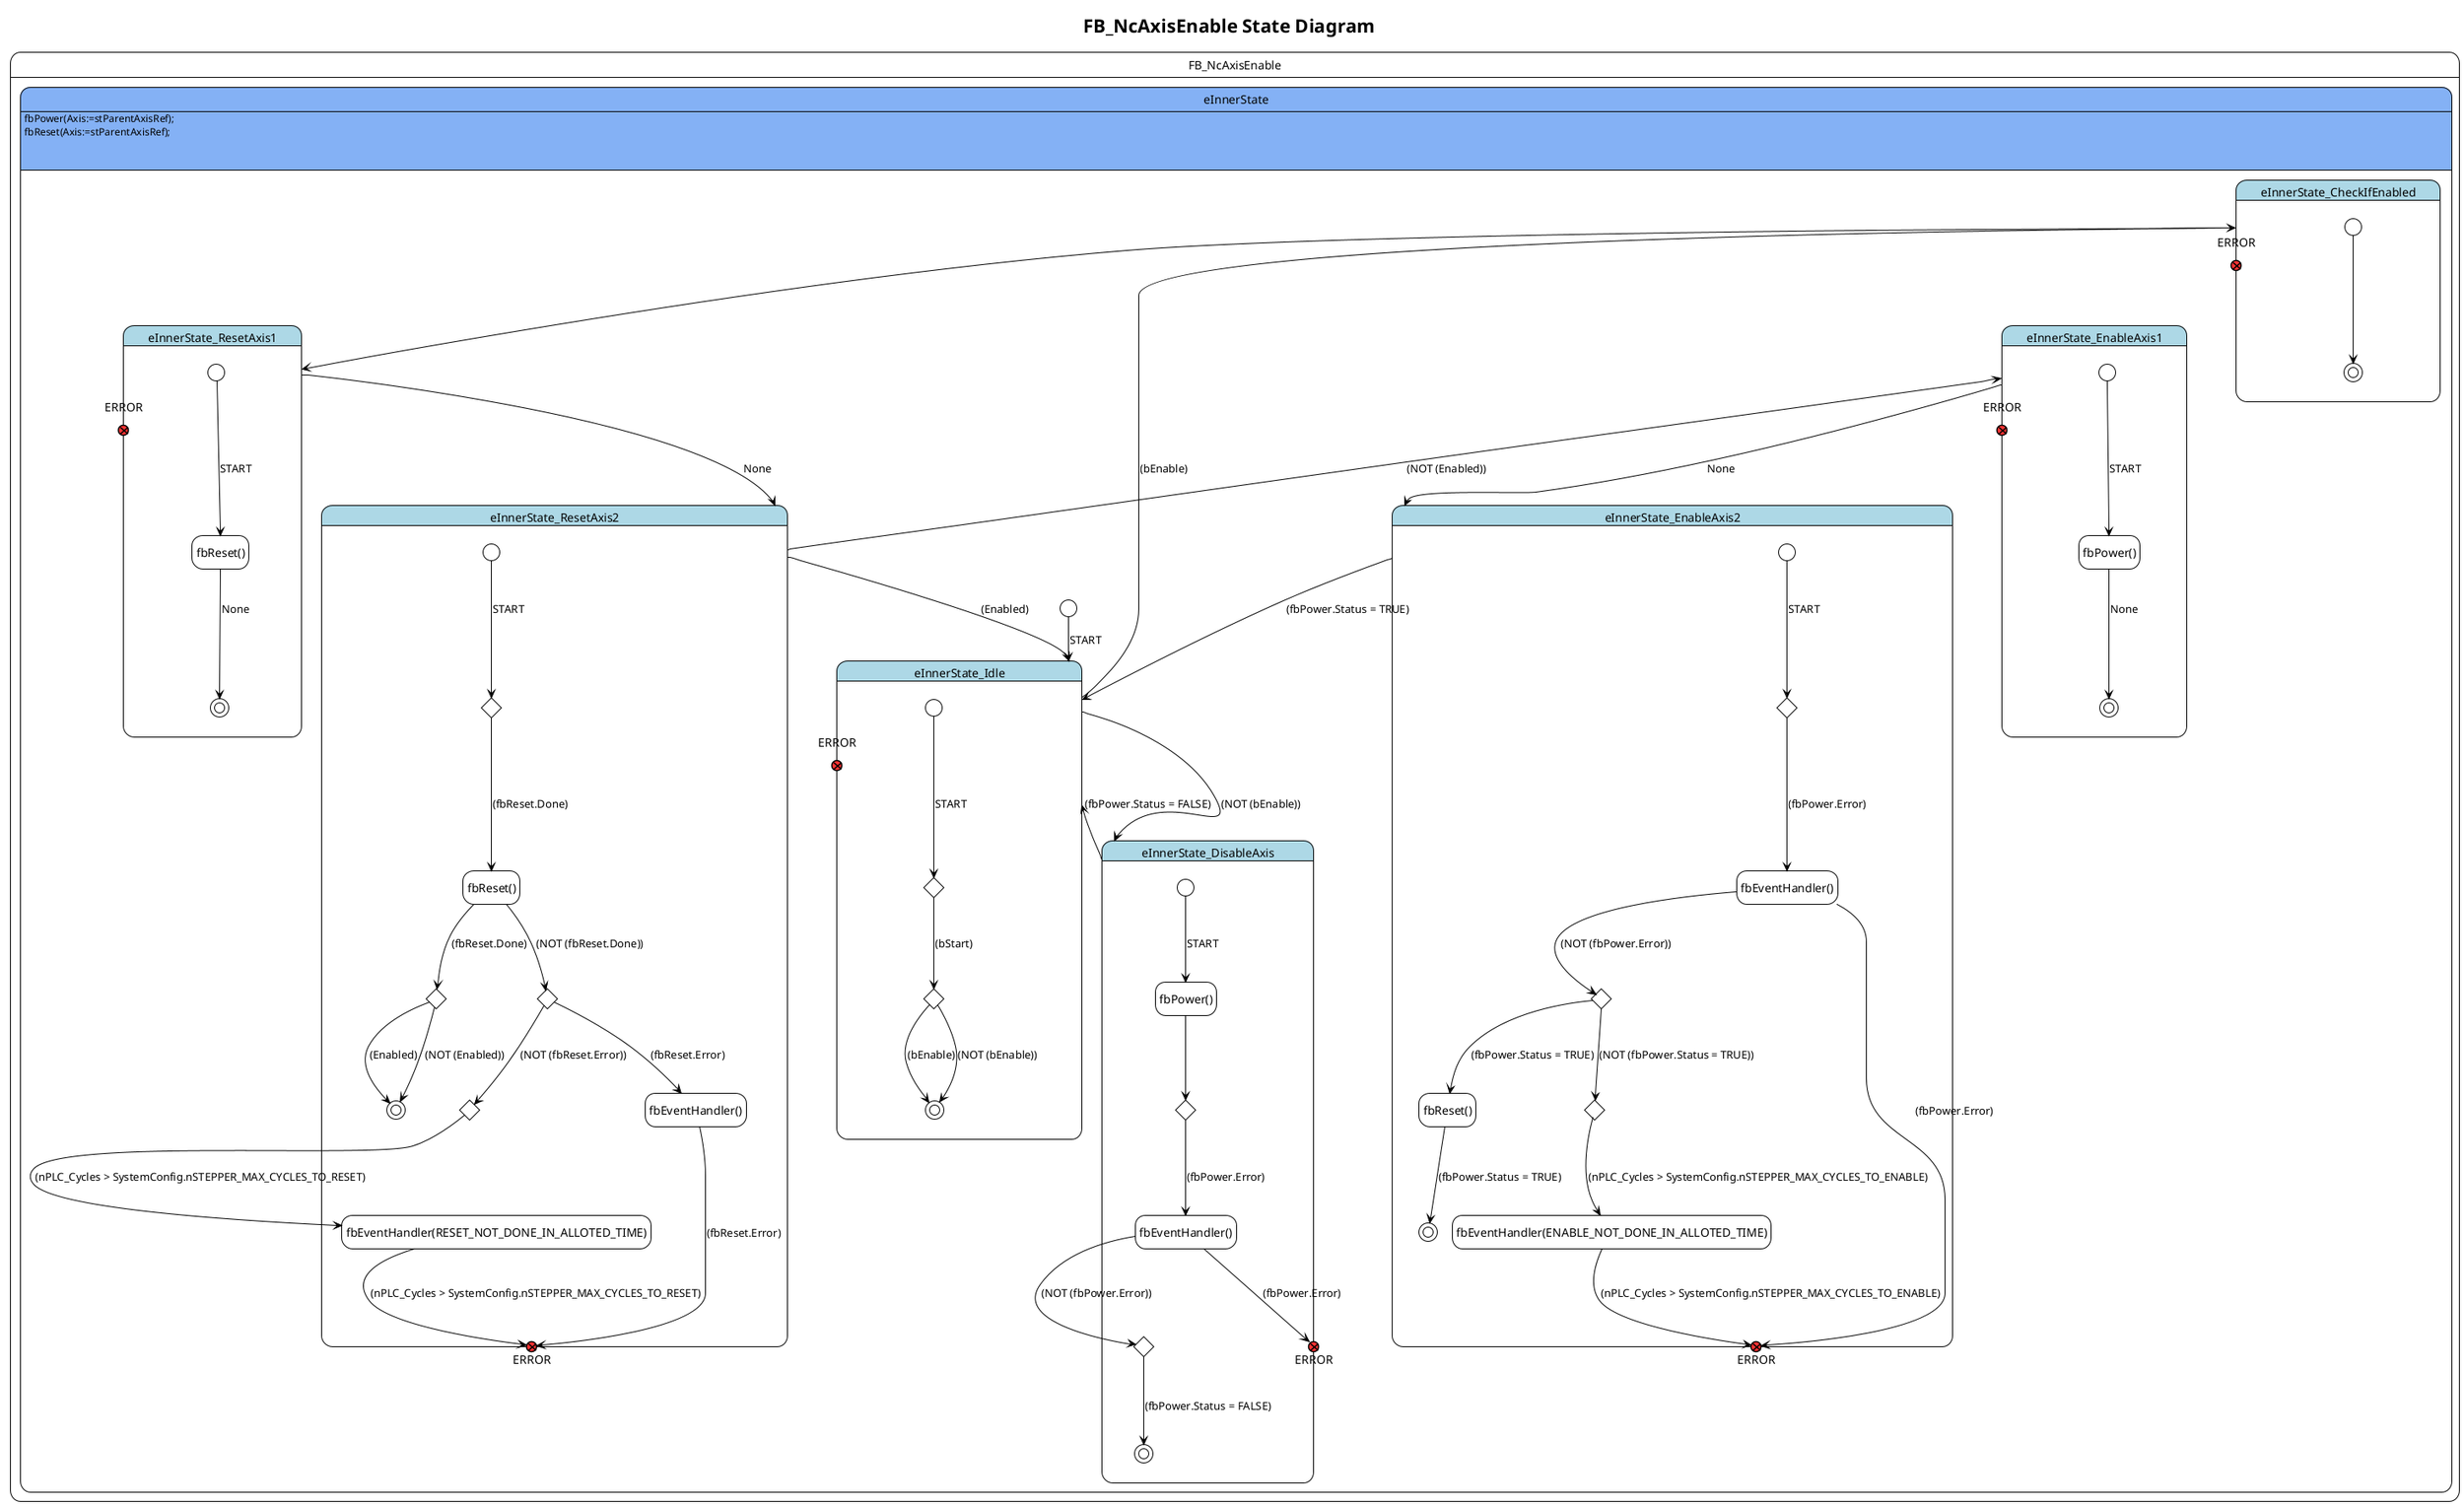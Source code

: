 @startuml State Diagram

!theme plain
'skin rose
'left to right direction
hide empty description
'!theme reddress-lightgreen
title FB_NcAxisEnable State Diagram



state FB_NcAxisEnable{

state eInnerState #84b1f5 {
	[*] --> eInnerState_Idle : START
	state eInnerState_Idle #lightblue {
state "ERROR" as eInnerState_Idle_ERROR <<exitPoint>> #ff3333
	state eInnerState_Idle_Node_0 <<choice>>
	[*] ---> eInnerState_Idle_Node_0 : START
		state eInnerState_Idle_Node_1 <<choice>>
	eInnerState_Idle_Node_1 ---> [*] : (bEnable)
	eInnerState_Idle_Node_1 ---> [*] : (NOT (bEnable))
	}
	state eInnerState_CheckIfEnabled #lightblue {
state "ERROR" as eInnerState_CheckIfEnabled_ERROR <<exitPoint>> #ff3333
	[*] ---> [*]
	}
	state eInnerState_ResetAxis1 #lightblue {
state "ERROR" as eInnerState_ResetAxis1_ERROR <<exitPoint>> #ff3333
	state "fbReset()" as eInnerState_ResetAxis1_Node_0 
	[*] ---> eInnerState_ResetAxis1_Node_0 : START
	eInnerState_ResetAxis1_Node_0 ---> [*] : None
	}
	state eInnerState_ResetAxis2 #lightblue {
state "ERROR" as eInnerState_ResetAxis2_ERROR <<exitPoint>> #ff3333
	state eInnerState_ResetAxis2_Node_0 <<choice>>
	[*] ---> eInnerState_ResetAxis2_Node_0 : START
	state "fbReset()" as eInnerState_ResetAxis2_Node_1 
		state eInnerState_ResetAxis2_Node_2 <<choice>>
	eInnerState_ResetAxis2_Node_2 ---> [*] : (Enabled)
	eInnerState_ResetAxis2_Node_2 ---> [*] : (NOT (Enabled))
	state eInnerState_ResetAxis2_Node_3 <<choice>>
	state "fbEventHandler()" as eInnerState_ResetAxis2_Node_4 
		state eInnerState_ResetAxis2_Node_5 <<choice>>
		state "fbEventHandler(RESET_NOT_DONE_IN_ALLOTED_TIME)" as eInnerState_ResetAxis2_Node_6 
	}
	state eInnerState_EnableAxis1 #lightblue {
state "ERROR" as eInnerState_EnableAxis1_ERROR <<exitPoint>> #ff3333
	state "fbPower()" as eInnerState_EnableAxis1_Node_0 
	[*] ---> eInnerState_EnableAxis1_Node_0 : START
	eInnerState_EnableAxis1_Node_0 ---> [*] : None
	}
	state eInnerState_EnableAxis2 #lightblue {
state "ERROR" as eInnerState_EnableAxis2_ERROR <<exitPoint>> #ff3333
	state eInnerState_EnableAxis2_Node_0 <<choice>>
	[*] ---> eInnerState_EnableAxis2_Node_0 : START
	state "fbEventHandler()" as eInnerState_EnableAxis2_Node_1 
	state eInnerState_EnableAxis2_Node_2 <<choice>>
	state "fbReset()" as eInnerState_EnableAxis2_Node_3 
	eInnerState_EnableAxis2_Node_3 ---> [*] : (fbPower.Status = TRUE)
		state eInnerState_EnableAxis2_Node_4 <<choice>>
		state "fbEventHandler(ENABLE_NOT_DONE_IN_ALLOTED_TIME)" as eInnerState_EnableAxis2_Node_5 
	}
	state eInnerState_DisableAxis #lightblue {
state "ERROR" as eInnerState_DisableAxis_ERROR <<exitPoint>> #ff3333
	state "fbPower()" as eInnerState_DisableAxis_Node_0 
	[*] ---> eInnerState_DisableAxis_Node_0 : START
		state eInnerState_DisableAxis_Node_1 <<choice>>
		state "fbEventHandler()" as eInnerState_DisableAxis_Node_2 
		state eInnerState_DisableAxis_Node_3 <<choice>>
	eInnerState_DisableAxis_Node_3 ---> [*] : (fbPower.Status = FALSE)
	}
	}
	eInnerState_Idle_Node_0 ---> eInnerState_Idle_Node_1 : (bStart)
	eInnerState_Idle ---> eInnerState_CheckIfEnabled : (bEnable)
	eInnerState_Idle ---> eInnerState_DisableAxis : (NOT (bEnable))
	eInnerState_CheckIfEnabled ---> eInnerState_ResetAxis1
	eInnerState_ResetAxis1 ---> eInnerState_ResetAxis2 : None
	eInnerState_ResetAxis2_Node_0 ---> eInnerState_ResetAxis2_Node_1 : (fbReset.Done)
	eInnerState_ResetAxis2_Node_1 ---> eInnerState_ResetAxis2_Node_2 : (fbReset.Done)
	eInnerState_ResetAxis2 ---> eInnerState_Idle : (Enabled)
	eInnerState_ResetAxis2 ---> eInnerState_EnableAxis1 : (NOT (Enabled))
	eInnerState_ResetAxis2_Node_1 ---> eInnerState_ResetAxis2_Node_3 : (NOT (fbReset.Done))
	eInnerState_ResetAxis2_Node_3 ---> eInnerState_ResetAxis2_Node_4 : (fbReset.Error)
	eInnerState_ResetAxis2_Node_4 ---> eInnerState_ResetAxis2_ERROR : (fbReset.Error)
	eInnerState_ResetAxis2_Node_3 ---> eInnerState_ResetAxis2_Node_5 : (NOT (fbReset.Error))
	eInnerState_ResetAxis2_Node_5 ---> eInnerState_ResetAxis2_Node_6 : (nPLC_Cycles > SystemConfig.nSTEPPER_MAX_CYCLES_TO_RESET)
	eInnerState_ResetAxis2_Node_6 ---> eInnerState_ResetAxis2_ERROR : (nPLC_Cycles > SystemConfig.nSTEPPER_MAX_CYCLES_TO_RESET)
	eInnerState_EnableAxis1 ---> eInnerState_EnableAxis2 : None
	eInnerState_EnableAxis2_Node_0 ---> eInnerState_EnableAxis2_Node_1 : (fbPower.Error)
	eInnerState_EnableAxis2_Node_1 ---> eInnerState_EnableAxis2_ERROR : (fbPower.Error)
	eInnerState_EnableAxis2_Node_1 ---> eInnerState_EnableAxis2_Node_2 : (NOT (fbPower.Error))
	eInnerState_EnableAxis2_Node_2 ---> eInnerState_EnableAxis2_Node_3 : (fbPower.Status = TRUE)
	eInnerState_EnableAxis2 ---> eInnerState_Idle : (fbPower.Status = TRUE)
	eInnerState_EnableAxis2_Node_2 ---> eInnerState_EnableAxis2_Node_4 : (NOT (fbPower.Status = TRUE))
	eInnerState_EnableAxis2_Node_4 ---> eInnerState_EnableAxis2_Node_5 : (nPLC_Cycles > SystemConfig.nSTEPPER_MAX_CYCLES_TO_ENABLE)
	eInnerState_EnableAxis2_Node_5 ---> eInnerState_EnableAxis2_ERROR : (nPLC_Cycles > SystemConfig.nSTEPPER_MAX_CYCLES_TO_ENABLE)
	eInnerState_DisableAxis_Node_0 ---> eInnerState_DisableAxis_Node_1
	eInnerState_DisableAxis_Node_1 ---> eInnerState_DisableAxis_Node_2 : (fbPower.Error)
	eInnerState_DisableAxis_Node_2 ---> eInnerState_DisableAxis_ERROR : (fbPower.Error)
	eInnerState_DisableAxis_Node_2 ---> eInnerState_DisableAxis_Node_3 : (NOT (fbPower.Error))
	eInnerState_DisableAxis ---> eInnerState_Idle : (fbPower.Status = FALSE)
eInnerState : fbPower(Axis:=stParentAxisRef);\nfbReset(Axis:=stParentAxisRef);\n
eInnerState : 


}

@enduml

